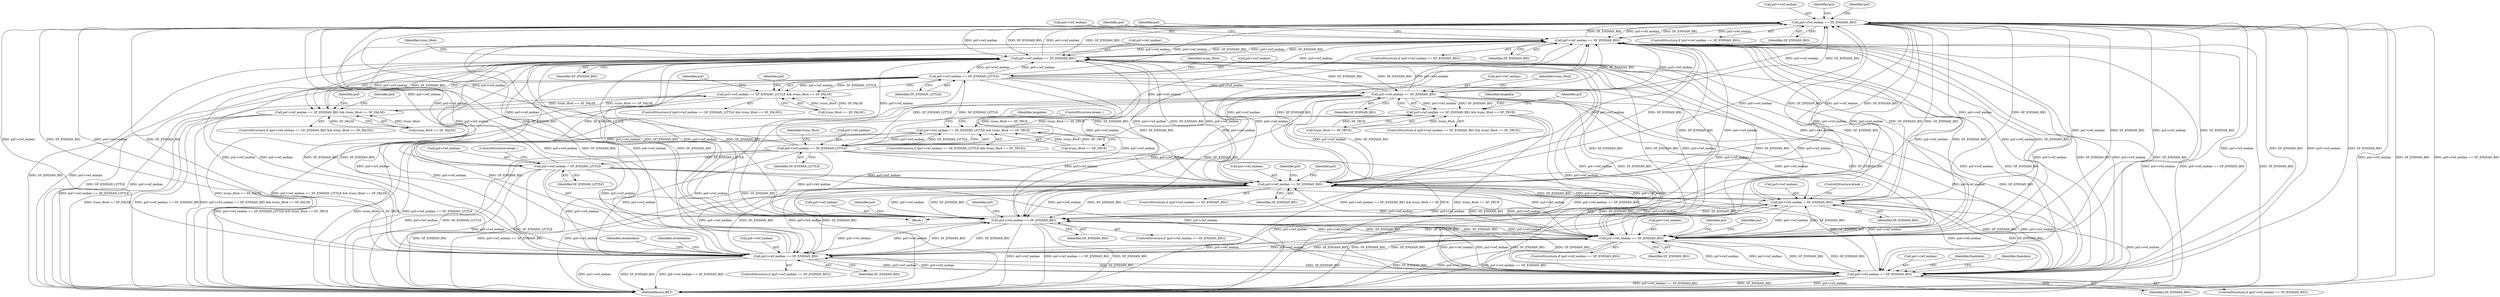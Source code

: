 digraph "0_libsndfile_708e996c87c5fae77b104ccfeb8f6db784c32074_17@pointer" {
"1000232" [label="(Call,psf->rwf_endian == SF_ENDIAN_BIG)"];
"1000578" [label="(Call,psf->rwf_endian == SF_ENDIAN_BIG)"];
"1000171" [label="(Call,psf->rwf_endian = SF_ENDIAN_LITTLE)"];
"1000296" [label="(Call,psf->rwf_endian == SF_ENDIAN_LITTLE)"];
"1000278" [label="(Call,psf->rwf_endian == SF_ENDIAN_BIG)"];
"1000314" [label="(Call,psf->rwf_endian == SF_ENDIAN_BIG)"];
"1000232" [label="(Call,psf->rwf_endian == SF_ENDIAN_BIG)"];
"1000178" [label="(Call,psf->rwf_endian = SF_ENDIAN_BIG)"];
"1000212" [label="(Call,psf->rwf_endian == SF_ENDIAN_BIG)"];
"1000367" [label="(Call,psf->rwf_endian == SF_ENDIAN_BIG)"];
"1000337" [label="(Call,psf->rwf_endian == SF_ENDIAN_LITTLE)"];
"1000417" [label="(Call,psf->rwf_endian == SF_ENDIAN_BIG)"];
"1000252" [label="(Call,psf->rwf_endian == SF_ENDIAN_BIG)"];
"1000495" [label="(Call,psf->rwf_endian == SF_ENDIAN_BIG)"];
"1000277" [label="(Call,psf->rwf_endian == SF_ENDIAN_BIG && trunc_8to4 == SF_FALSE)"];
"1000295" [label="(Call,psf->rwf_endian == SF_ENDIAN_LITTLE && trunc_8to4 == SF_FALSE)"];
"1000313" [label="(Call,psf->rwf_endian == SF_ENDIAN_BIG && trunc_8to4 == SF_TRUE)"];
"1000336" [label="(Call,psf->rwf_endian == SF_ENDIAN_LITTLE && trunc_8to4 == SF_TRUE)"];
"1000175" [label="(Identifier,SF_ENDIAN_LITTLE)"];
"1000343" [label="(Identifier,trunc_8to4)"];
"1000347" [label="(Identifier,longdata)"];
"1000437" [label="(Identifier,doubledata)"];
"1000338" [label="(Call,psf->rwf_endian)"];
"1000495" [label="(Call,psf->rwf_endian == SF_ENDIAN_BIG)"];
"1000264" [label="(Identifier,psf)"];
"1000183" [label="(ControlStructure,break ;)"];
"1000417" [label="(Call,psf->rwf_endian == SF_ENDIAN_BIG)"];
"1000577" [label="(ControlStructure,if (psf->rwf_endian == SF_ENDIAN_BIG))"];
"1000295" [label="(Call,psf->rwf_endian == SF_ENDIAN_LITTLE && trunc_8to4 == SF_FALSE)"];
"1000357" [label="(ControlStructure,break ;)"];
"1000423" [label="(Identifier,doubledata)"];
"1000253" [label="(Call,psf->rwf_endian)"];
"1000336" [label="(Call,psf->rwf_endian == SF_ENDIAN_LITTLE && trunc_8to4 == SF_TRUE)"];
"1000335" [label="(ControlStructure,if (psf->rwf_endian == SF_ENDIAN_LITTLE && trunc_8to4 == SF_TRUE))"];
"1000588" [label="(Identifier,psf)"];
"1000167" [label="(Block,)"];
"1000296" [label="(Call,psf->rwf_endian == SF_ENDIAN_LITTLE)"];
"1000176" [label="(ControlStructure,break ;)"];
"1000231" [label="(ControlStructure,if (psf->rwf_endian == SF_ENDIAN_BIG))"];
"1000501" [label="(Identifier,psf)"];
"1000182" [label="(Identifier,SF_ENDIAN_BIG)"];
"1000339" [label="(Identifier,psf)"];
"1000314" [label="(Call,psf->rwf_endian == SF_ENDIAN_BIG)"];
"1000233" [label="(Call,psf->rwf_endian)"];
"1000211" [label="(ControlStructure,if (psf->rwf_endian == SF_ENDIAN_BIG))"];
"1000278" [label="(Call,psf->rwf_endian == SF_ENDIAN_BIG)"];
"1000505" [label="(Identifier,psf)"];
"1000213" [label="(Call,psf->rwf_endian)"];
"1000306" [label="(Identifier,psf)"];
"1000251" [label="(ControlStructure,if (psf->rwf_endian == SF_ENDIAN_BIG))"];
"1000283" [label="(Call,trunc_8to4 == SF_FALSE)"];
"1000232" [label="(Call,psf->rwf_endian == SF_ENDIAN_BIG)"];
"1000298" [label="(Identifier,psf)"];
"1000178" [label="(Call,psf->rwf_endian = SF_ENDIAN_BIG)"];
"1000294" [label="(ControlStructure,if (psf->rwf_endian == SF_ENDIAN_LITTLE && trunc_8to4 == SF_FALSE))"];
"1000301" [label="(Call,trunc_8to4 == SF_FALSE)"];
"1000342" [label="(Call,trunc_8to4 == SF_TRUE)"];
"1000578" [label="(Call,psf->rwf_endian == SF_ENDIAN_BIG)"];
"1000499" [label="(Identifier,SF_ENDIAN_BIG)"];
"1000252" [label="(Call,psf->rwf_endian == SF_ENDIAN_BIG)"];
"1000368" [label="(Call,psf->rwf_endian)"];
"1000496" [label="(Call,psf->rwf_endian)"];
"1000236" [label="(Identifier,SF_ENDIAN_BIG)"];
"1000367" [label="(Call,psf->rwf_endian == SF_ENDIAN_BIG)"];
"1000239" [label="(Identifier,psf)"];
"1000244" [label="(Identifier,psf)"];
"1000171" [label="(Call,psf->rwf_endian = SF_ENDIAN_LITTLE)"];
"1000219" [label="(Identifier,psf)"];
"1000387" [label="(Identifier,floatdata)"];
"1000259" [label="(Identifier,psf)"];
"1000256" [label="(Identifier,SF_ENDIAN_BIG)"];
"1000337" [label="(Call,psf->rwf_endian == SF_ENDIAN_LITTLE)"];
"1000318" [label="(Identifier,SF_ENDIAN_BIG)"];
"1000279" [label="(Call,psf->rwf_endian)"];
"1000582" [label="(Identifier,SF_ENDIAN_BIG)"];
"1000282" [label="(Identifier,SF_ENDIAN_BIG)"];
"1000312" [label="(ControlStructure,if (psf->rwf_endian == SF_ENDIAN_BIG && trunc_8to4 == SF_TRUE))"];
"1000284" [label="(Identifier,trunc_8to4)"];
"1000313" [label="(Call,psf->rwf_endian == SF_ENDIAN_BIG && trunc_8to4 == SF_TRUE)"];
"1000315" [label="(Call,psf->rwf_endian)"];
"1000416" [label="(ControlStructure,if (psf->rwf_endian == SF_ENDIAN_BIG))"];
"1000300" [label="(Identifier,SF_ENDIAN_LITTLE)"];
"1000224" [label="(Identifier,psf)"];
"1000324" [label="(Identifier,longdata)"];
"1000216" [label="(Identifier,SF_ENDIAN_BIG)"];
"1000179" [label="(Call,psf->rwf_endian)"];
"1000302" [label="(Identifier,trunc_8to4)"];
"1000276" [label="(ControlStructure,if (psf->rwf_endian == SF_ENDIAN_BIG && trunc_8to4 == SF_FALSE))"];
"1000373" [label="(Identifier,floatdata)"];
"1000277" [label="(Call,psf->rwf_endian == SF_ENDIAN_BIG && trunc_8to4 == SF_FALSE)"];
"1000418" [label="(Call,psf->rwf_endian)"];
"1000316" [label="(Identifier,psf)"];
"1000421" [label="(Identifier,SF_ENDIAN_BIG)"];
"1000341" [label="(Identifier,SF_ENDIAN_LITTLE)"];
"1000371" [label="(Identifier,SF_ENDIAN_BIG)"];
"1000935" [label="(MethodReturn,RET)"];
"1000172" [label="(Call,psf->rwf_endian)"];
"1000584" [label="(Identifier,psf)"];
"1000212" [label="(Call,psf->rwf_endian == SF_ENDIAN_BIG)"];
"1000297" [label="(Call,psf->rwf_endian)"];
"1000319" [label="(Call,trunc_8to4 == SF_TRUE)"];
"1000494" [label="(ControlStructure,if (psf->rwf_endian == SF_ENDIAN_BIG))"];
"1000366" [label="(ControlStructure,if (psf->rwf_endian == SF_ENDIAN_BIG))"];
"1000320" [label="(Identifier,trunc_8to4)"];
"1000579" [label="(Call,psf->rwf_endian)"];
"1000288" [label="(Identifier,psf)"];
"1000232" -> "1000231"  [label="AST: "];
"1000232" -> "1000236"  [label="CFG: "];
"1000233" -> "1000232"  [label="AST: "];
"1000236" -> "1000232"  [label="AST: "];
"1000239" -> "1000232"  [label="CFG: "];
"1000244" -> "1000232"  [label="CFG: "];
"1000232" -> "1000935"  [label="DDG: psf->rwf_endian"];
"1000232" -> "1000935"  [label="DDG: SF_ENDIAN_BIG"];
"1000232" -> "1000935"  [label="DDG: psf->rwf_endian == SF_ENDIAN_BIG"];
"1000232" -> "1000178"  [label="DDG: SF_ENDIAN_BIG"];
"1000232" -> "1000212"  [label="DDG: psf->rwf_endian"];
"1000232" -> "1000212"  [label="DDG: SF_ENDIAN_BIG"];
"1000578" -> "1000232"  [label="DDG: psf->rwf_endian"];
"1000578" -> "1000232"  [label="DDG: SF_ENDIAN_BIG"];
"1000171" -> "1000232"  [label="DDG: psf->rwf_endian"];
"1000314" -> "1000232"  [label="DDG: psf->rwf_endian"];
"1000314" -> "1000232"  [label="DDG: SF_ENDIAN_BIG"];
"1000178" -> "1000232"  [label="DDG: psf->rwf_endian"];
"1000367" -> "1000232"  [label="DDG: psf->rwf_endian"];
"1000367" -> "1000232"  [label="DDG: SF_ENDIAN_BIG"];
"1000337" -> "1000232"  [label="DDG: psf->rwf_endian"];
"1000417" -> "1000232"  [label="DDG: psf->rwf_endian"];
"1000417" -> "1000232"  [label="DDG: SF_ENDIAN_BIG"];
"1000296" -> "1000232"  [label="DDG: psf->rwf_endian"];
"1000212" -> "1000232"  [label="DDG: psf->rwf_endian"];
"1000212" -> "1000232"  [label="DDG: SF_ENDIAN_BIG"];
"1000278" -> "1000232"  [label="DDG: psf->rwf_endian"];
"1000278" -> "1000232"  [label="DDG: SF_ENDIAN_BIG"];
"1000252" -> "1000232"  [label="DDG: psf->rwf_endian"];
"1000252" -> "1000232"  [label="DDG: SF_ENDIAN_BIG"];
"1000495" -> "1000232"  [label="DDG: psf->rwf_endian"];
"1000495" -> "1000232"  [label="DDG: SF_ENDIAN_BIG"];
"1000232" -> "1000252"  [label="DDG: psf->rwf_endian"];
"1000232" -> "1000252"  [label="DDG: SF_ENDIAN_BIG"];
"1000232" -> "1000278"  [label="DDG: psf->rwf_endian"];
"1000232" -> "1000278"  [label="DDG: SF_ENDIAN_BIG"];
"1000232" -> "1000367"  [label="DDG: psf->rwf_endian"];
"1000232" -> "1000367"  [label="DDG: SF_ENDIAN_BIG"];
"1000232" -> "1000417"  [label="DDG: psf->rwf_endian"];
"1000232" -> "1000417"  [label="DDG: SF_ENDIAN_BIG"];
"1000232" -> "1000495"  [label="DDG: psf->rwf_endian"];
"1000232" -> "1000495"  [label="DDG: SF_ENDIAN_BIG"];
"1000232" -> "1000578"  [label="DDG: psf->rwf_endian"];
"1000232" -> "1000578"  [label="DDG: SF_ENDIAN_BIG"];
"1000578" -> "1000577"  [label="AST: "];
"1000578" -> "1000582"  [label="CFG: "];
"1000579" -> "1000578"  [label="AST: "];
"1000582" -> "1000578"  [label="AST: "];
"1000584" -> "1000578"  [label="CFG: "];
"1000588" -> "1000578"  [label="CFG: "];
"1000578" -> "1000935"  [label="DDG: psf->rwf_endian"];
"1000578" -> "1000935"  [label="DDG: psf->rwf_endian == SF_ENDIAN_BIG"];
"1000578" -> "1000935"  [label="DDG: SF_ENDIAN_BIG"];
"1000578" -> "1000178"  [label="DDG: SF_ENDIAN_BIG"];
"1000578" -> "1000212"  [label="DDG: psf->rwf_endian"];
"1000578" -> "1000212"  [label="DDG: SF_ENDIAN_BIG"];
"1000578" -> "1000252"  [label="DDG: psf->rwf_endian"];
"1000578" -> "1000252"  [label="DDG: SF_ENDIAN_BIG"];
"1000578" -> "1000278"  [label="DDG: psf->rwf_endian"];
"1000578" -> "1000278"  [label="DDG: SF_ENDIAN_BIG"];
"1000578" -> "1000367"  [label="DDG: psf->rwf_endian"];
"1000578" -> "1000367"  [label="DDG: SF_ENDIAN_BIG"];
"1000578" -> "1000417"  [label="DDG: psf->rwf_endian"];
"1000578" -> "1000417"  [label="DDG: SF_ENDIAN_BIG"];
"1000578" -> "1000495"  [label="DDG: psf->rwf_endian"];
"1000578" -> "1000495"  [label="DDG: SF_ENDIAN_BIG"];
"1000171" -> "1000578"  [label="DDG: psf->rwf_endian"];
"1000314" -> "1000578"  [label="DDG: psf->rwf_endian"];
"1000314" -> "1000578"  [label="DDG: SF_ENDIAN_BIG"];
"1000178" -> "1000578"  [label="DDG: psf->rwf_endian"];
"1000367" -> "1000578"  [label="DDG: psf->rwf_endian"];
"1000367" -> "1000578"  [label="DDG: SF_ENDIAN_BIG"];
"1000337" -> "1000578"  [label="DDG: psf->rwf_endian"];
"1000417" -> "1000578"  [label="DDG: psf->rwf_endian"];
"1000417" -> "1000578"  [label="DDG: SF_ENDIAN_BIG"];
"1000296" -> "1000578"  [label="DDG: psf->rwf_endian"];
"1000212" -> "1000578"  [label="DDG: psf->rwf_endian"];
"1000212" -> "1000578"  [label="DDG: SF_ENDIAN_BIG"];
"1000278" -> "1000578"  [label="DDG: psf->rwf_endian"];
"1000278" -> "1000578"  [label="DDG: SF_ENDIAN_BIG"];
"1000252" -> "1000578"  [label="DDG: psf->rwf_endian"];
"1000252" -> "1000578"  [label="DDG: SF_ENDIAN_BIG"];
"1000495" -> "1000578"  [label="DDG: psf->rwf_endian"];
"1000495" -> "1000578"  [label="DDG: SF_ENDIAN_BIG"];
"1000171" -> "1000167"  [label="AST: "];
"1000171" -> "1000175"  [label="CFG: "];
"1000172" -> "1000171"  [label="AST: "];
"1000175" -> "1000171"  [label="AST: "];
"1000176" -> "1000171"  [label="CFG: "];
"1000171" -> "1000935"  [label="DDG: psf->rwf_endian"];
"1000171" -> "1000935"  [label="DDG: SF_ENDIAN_LITTLE"];
"1000296" -> "1000171"  [label="DDG: SF_ENDIAN_LITTLE"];
"1000337" -> "1000171"  [label="DDG: SF_ENDIAN_LITTLE"];
"1000171" -> "1000212"  [label="DDG: psf->rwf_endian"];
"1000171" -> "1000252"  [label="DDG: psf->rwf_endian"];
"1000171" -> "1000278"  [label="DDG: psf->rwf_endian"];
"1000171" -> "1000367"  [label="DDG: psf->rwf_endian"];
"1000171" -> "1000417"  [label="DDG: psf->rwf_endian"];
"1000171" -> "1000495"  [label="DDG: psf->rwf_endian"];
"1000296" -> "1000295"  [label="AST: "];
"1000296" -> "1000300"  [label="CFG: "];
"1000297" -> "1000296"  [label="AST: "];
"1000300" -> "1000296"  [label="AST: "];
"1000302" -> "1000296"  [label="CFG: "];
"1000295" -> "1000296"  [label="CFG: "];
"1000296" -> "1000935"  [label="DDG: SF_ENDIAN_LITTLE"];
"1000296" -> "1000935"  [label="DDG: psf->rwf_endian"];
"1000296" -> "1000212"  [label="DDG: psf->rwf_endian"];
"1000296" -> "1000252"  [label="DDG: psf->rwf_endian"];
"1000296" -> "1000278"  [label="DDG: psf->rwf_endian"];
"1000296" -> "1000295"  [label="DDG: psf->rwf_endian"];
"1000296" -> "1000295"  [label="DDG: SF_ENDIAN_LITTLE"];
"1000278" -> "1000296"  [label="DDG: psf->rwf_endian"];
"1000337" -> "1000296"  [label="DDG: SF_ENDIAN_LITTLE"];
"1000296" -> "1000314"  [label="DDG: psf->rwf_endian"];
"1000296" -> "1000337"  [label="DDG: SF_ENDIAN_LITTLE"];
"1000296" -> "1000367"  [label="DDG: psf->rwf_endian"];
"1000296" -> "1000417"  [label="DDG: psf->rwf_endian"];
"1000296" -> "1000495"  [label="DDG: psf->rwf_endian"];
"1000278" -> "1000277"  [label="AST: "];
"1000278" -> "1000282"  [label="CFG: "];
"1000279" -> "1000278"  [label="AST: "];
"1000282" -> "1000278"  [label="AST: "];
"1000284" -> "1000278"  [label="CFG: "];
"1000277" -> "1000278"  [label="CFG: "];
"1000278" -> "1000935"  [label="DDG: SF_ENDIAN_BIG"];
"1000278" -> "1000935"  [label="DDG: psf->rwf_endian"];
"1000278" -> "1000178"  [label="DDG: SF_ENDIAN_BIG"];
"1000278" -> "1000212"  [label="DDG: psf->rwf_endian"];
"1000278" -> "1000212"  [label="DDG: SF_ENDIAN_BIG"];
"1000278" -> "1000252"  [label="DDG: psf->rwf_endian"];
"1000278" -> "1000252"  [label="DDG: SF_ENDIAN_BIG"];
"1000278" -> "1000277"  [label="DDG: psf->rwf_endian"];
"1000278" -> "1000277"  [label="DDG: SF_ENDIAN_BIG"];
"1000314" -> "1000278"  [label="DDG: psf->rwf_endian"];
"1000314" -> "1000278"  [label="DDG: SF_ENDIAN_BIG"];
"1000178" -> "1000278"  [label="DDG: psf->rwf_endian"];
"1000367" -> "1000278"  [label="DDG: psf->rwf_endian"];
"1000367" -> "1000278"  [label="DDG: SF_ENDIAN_BIG"];
"1000337" -> "1000278"  [label="DDG: psf->rwf_endian"];
"1000417" -> "1000278"  [label="DDG: psf->rwf_endian"];
"1000417" -> "1000278"  [label="DDG: SF_ENDIAN_BIG"];
"1000212" -> "1000278"  [label="DDG: psf->rwf_endian"];
"1000212" -> "1000278"  [label="DDG: SF_ENDIAN_BIG"];
"1000252" -> "1000278"  [label="DDG: psf->rwf_endian"];
"1000252" -> "1000278"  [label="DDG: SF_ENDIAN_BIG"];
"1000495" -> "1000278"  [label="DDG: psf->rwf_endian"];
"1000495" -> "1000278"  [label="DDG: SF_ENDIAN_BIG"];
"1000278" -> "1000314"  [label="DDG: SF_ENDIAN_BIG"];
"1000278" -> "1000367"  [label="DDG: psf->rwf_endian"];
"1000278" -> "1000367"  [label="DDG: SF_ENDIAN_BIG"];
"1000278" -> "1000417"  [label="DDG: psf->rwf_endian"];
"1000278" -> "1000417"  [label="DDG: SF_ENDIAN_BIG"];
"1000278" -> "1000495"  [label="DDG: psf->rwf_endian"];
"1000278" -> "1000495"  [label="DDG: SF_ENDIAN_BIG"];
"1000314" -> "1000313"  [label="AST: "];
"1000314" -> "1000318"  [label="CFG: "];
"1000315" -> "1000314"  [label="AST: "];
"1000318" -> "1000314"  [label="AST: "];
"1000320" -> "1000314"  [label="CFG: "];
"1000313" -> "1000314"  [label="CFG: "];
"1000314" -> "1000935"  [label="DDG: psf->rwf_endian"];
"1000314" -> "1000935"  [label="DDG: SF_ENDIAN_BIG"];
"1000314" -> "1000178"  [label="DDG: SF_ENDIAN_BIG"];
"1000314" -> "1000212"  [label="DDG: psf->rwf_endian"];
"1000314" -> "1000212"  [label="DDG: SF_ENDIAN_BIG"];
"1000314" -> "1000252"  [label="DDG: psf->rwf_endian"];
"1000314" -> "1000252"  [label="DDG: SF_ENDIAN_BIG"];
"1000314" -> "1000313"  [label="DDG: psf->rwf_endian"];
"1000314" -> "1000313"  [label="DDG: SF_ENDIAN_BIG"];
"1000314" -> "1000337"  [label="DDG: psf->rwf_endian"];
"1000314" -> "1000367"  [label="DDG: psf->rwf_endian"];
"1000314" -> "1000367"  [label="DDG: SF_ENDIAN_BIG"];
"1000314" -> "1000417"  [label="DDG: psf->rwf_endian"];
"1000314" -> "1000417"  [label="DDG: SF_ENDIAN_BIG"];
"1000314" -> "1000495"  [label="DDG: psf->rwf_endian"];
"1000314" -> "1000495"  [label="DDG: SF_ENDIAN_BIG"];
"1000178" -> "1000167"  [label="AST: "];
"1000178" -> "1000182"  [label="CFG: "];
"1000179" -> "1000178"  [label="AST: "];
"1000182" -> "1000178"  [label="AST: "];
"1000183" -> "1000178"  [label="CFG: "];
"1000178" -> "1000935"  [label="DDG: SF_ENDIAN_BIG"];
"1000178" -> "1000935"  [label="DDG: psf->rwf_endian"];
"1000212" -> "1000178"  [label="DDG: SF_ENDIAN_BIG"];
"1000495" -> "1000178"  [label="DDG: SF_ENDIAN_BIG"];
"1000417" -> "1000178"  [label="DDG: SF_ENDIAN_BIG"];
"1000252" -> "1000178"  [label="DDG: SF_ENDIAN_BIG"];
"1000367" -> "1000178"  [label="DDG: SF_ENDIAN_BIG"];
"1000178" -> "1000212"  [label="DDG: psf->rwf_endian"];
"1000178" -> "1000252"  [label="DDG: psf->rwf_endian"];
"1000178" -> "1000367"  [label="DDG: psf->rwf_endian"];
"1000178" -> "1000417"  [label="DDG: psf->rwf_endian"];
"1000178" -> "1000495"  [label="DDG: psf->rwf_endian"];
"1000212" -> "1000211"  [label="AST: "];
"1000212" -> "1000216"  [label="CFG: "];
"1000213" -> "1000212"  [label="AST: "];
"1000216" -> "1000212"  [label="AST: "];
"1000219" -> "1000212"  [label="CFG: "];
"1000224" -> "1000212"  [label="CFG: "];
"1000212" -> "1000935"  [label="DDG: SF_ENDIAN_BIG"];
"1000212" -> "1000935"  [label="DDG: psf->rwf_endian == SF_ENDIAN_BIG"];
"1000212" -> "1000935"  [label="DDG: psf->rwf_endian"];
"1000367" -> "1000212"  [label="DDG: psf->rwf_endian"];
"1000367" -> "1000212"  [label="DDG: SF_ENDIAN_BIG"];
"1000337" -> "1000212"  [label="DDG: psf->rwf_endian"];
"1000417" -> "1000212"  [label="DDG: psf->rwf_endian"];
"1000417" -> "1000212"  [label="DDG: SF_ENDIAN_BIG"];
"1000252" -> "1000212"  [label="DDG: psf->rwf_endian"];
"1000252" -> "1000212"  [label="DDG: SF_ENDIAN_BIG"];
"1000495" -> "1000212"  [label="DDG: psf->rwf_endian"];
"1000495" -> "1000212"  [label="DDG: SF_ENDIAN_BIG"];
"1000212" -> "1000252"  [label="DDG: psf->rwf_endian"];
"1000212" -> "1000252"  [label="DDG: SF_ENDIAN_BIG"];
"1000212" -> "1000367"  [label="DDG: psf->rwf_endian"];
"1000212" -> "1000367"  [label="DDG: SF_ENDIAN_BIG"];
"1000212" -> "1000417"  [label="DDG: psf->rwf_endian"];
"1000212" -> "1000417"  [label="DDG: SF_ENDIAN_BIG"];
"1000212" -> "1000495"  [label="DDG: psf->rwf_endian"];
"1000212" -> "1000495"  [label="DDG: SF_ENDIAN_BIG"];
"1000367" -> "1000366"  [label="AST: "];
"1000367" -> "1000371"  [label="CFG: "];
"1000368" -> "1000367"  [label="AST: "];
"1000371" -> "1000367"  [label="AST: "];
"1000373" -> "1000367"  [label="CFG: "];
"1000387" -> "1000367"  [label="CFG: "];
"1000367" -> "1000935"  [label="DDG: psf->rwf_endian"];
"1000367" -> "1000935"  [label="DDG: psf->rwf_endian == SF_ENDIAN_BIG"];
"1000367" -> "1000935"  [label="DDG: SF_ENDIAN_BIG"];
"1000367" -> "1000252"  [label="DDG: psf->rwf_endian"];
"1000367" -> "1000252"  [label="DDG: SF_ENDIAN_BIG"];
"1000337" -> "1000367"  [label="DDG: psf->rwf_endian"];
"1000417" -> "1000367"  [label="DDG: psf->rwf_endian"];
"1000417" -> "1000367"  [label="DDG: SF_ENDIAN_BIG"];
"1000252" -> "1000367"  [label="DDG: psf->rwf_endian"];
"1000252" -> "1000367"  [label="DDG: SF_ENDIAN_BIG"];
"1000495" -> "1000367"  [label="DDG: psf->rwf_endian"];
"1000495" -> "1000367"  [label="DDG: SF_ENDIAN_BIG"];
"1000367" -> "1000417"  [label="DDG: psf->rwf_endian"];
"1000367" -> "1000417"  [label="DDG: SF_ENDIAN_BIG"];
"1000367" -> "1000495"  [label="DDG: psf->rwf_endian"];
"1000367" -> "1000495"  [label="DDG: SF_ENDIAN_BIG"];
"1000337" -> "1000336"  [label="AST: "];
"1000337" -> "1000341"  [label="CFG: "];
"1000338" -> "1000337"  [label="AST: "];
"1000341" -> "1000337"  [label="AST: "];
"1000343" -> "1000337"  [label="CFG: "];
"1000336" -> "1000337"  [label="CFG: "];
"1000337" -> "1000935"  [label="DDG: psf->rwf_endian"];
"1000337" -> "1000935"  [label="DDG: SF_ENDIAN_LITTLE"];
"1000337" -> "1000252"  [label="DDG: psf->rwf_endian"];
"1000337" -> "1000336"  [label="DDG: psf->rwf_endian"];
"1000337" -> "1000336"  [label="DDG: SF_ENDIAN_LITTLE"];
"1000337" -> "1000417"  [label="DDG: psf->rwf_endian"];
"1000337" -> "1000495"  [label="DDG: psf->rwf_endian"];
"1000417" -> "1000416"  [label="AST: "];
"1000417" -> "1000421"  [label="CFG: "];
"1000418" -> "1000417"  [label="AST: "];
"1000421" -> "1000417"  [label="AST: "];
"1000423" -> "1000417"  [label="CFG: "];
"1000437" -> "1000417"  [label="CFG: "];
"1000417" -> "1000935"  [label="DDG: psf->rwf_endian"];
"1000417" -> "1000935"  [label="DDG: psf->rwf_endian == SF_ENDIAN_BIG"];
"1000417" -> "1000935"  [label="DDG: SF_ENDIAN_BIG"];
"1000417" -> "1000252"  [label="DDG: psf->rwf_endian"];
"1000417" -> "1000252"  [label="DDG: SF_ENDIAN_BIG"];
"1000252" -> "1000417"  [label="DDG: psf->rwf_endian"];
"1000252" -> "1000417"  [label="DDG: SF_ENDIAN_BIG"];
"1000495" -> "1000417"  [label="DDG: psf->rwf_endian"];
"1000495" -> "1000417"  [label="DDG: SF_ENDIAN_BIG"];
"1000417" -> "1000495"  [label="DDG: psf->rwf_endian"];
"1000417" -> "1000495"  [label="DDG: SF_ENDIAN_BIG"];
"1000252" -> "1000251"  [label="AST: "];
"1000252" -> "1000256"  [label="CFG: "];
"1000253" -> "1000252"  [label="AST: "];
"1000256" -> "1000252"  [label="AST: "];
"1000259" -> "1000252"  [label="CFG: "];
"1000264" -> "1000252"  [label="CFG: "];
"1000252" -> "1000935"  [label="DDG: psf->rwf_endian"];
"1000252" -> "1000935"  [label="DDG: psf->rwf_endian == SF_ENDIAN_BIG"];
"1000252" -> "1000935"  [label="DDG: SF_ENDIAN_BIG"];
"1000495" -> "1000252"  [label="DDG: psf->rwf_endian"];
"1000495" -> "1000252"  [label="DDG: SF_ENDIAN_BIG"];
"1000252" -> "1000495"  [label="DDG: psf->rwf_endian"];
"1000252" -> "1000495"  [label="DDG: SF_ENDIAN_BIG"];
"1000495" -> "1000494"  [label="AST: "];
"1000495" -> "1000499"  [label="CFG: "];
"1000496" -> "1000495"  [label="AST: "];
"1000499" -> "1000495"  [label="AST: "];
"1000501" -> "1000495"  [label="CFG: "];
"1000505" -> "1000495"  [label="CFG: "];
"1000495" -> "1000935"  [label="DDG: psf->rwf_endian"];
"1000495" -> "1000935"  [label="DDG: psf->rwf_endian == SF_ENDIAN_BIG"];
"1000495" -> "1000935"  [label="DDG: SF_ENDIAN_BIG"];
"1000277" -> "1000276"  [label="AST: "];
"1000277" -> "1000283"  [label="CFG: "];
"1000283" -> "1000277"  [label="AST: "];
"1000288" -> "1000277"  [label="CFG: "];
"1000298" -> "1000277"  [label="CFG: "];
"1000277" -> "1000935"  [label="DDG: psf->rwf_endian == SF_ENDIAN_BIG"];
"1000277" -> "1000935"  [label="DDG: psf->rwf_endian == SF_ENDIAN_BIG && trunc_8to4 == SF_FALSE"];
"1000277" -> "1000935"  [label="DDG: trunc_8to4 == SF_FALSE"];
"1000283" -> "1000277"  [label="DDG: trunc_8to4"];
"1000283" -> "1000277"  [label="DDG: SF_FALSE"];
"1000295" -> "1000277"  [label="DDG: trunc_8to4 == SF_FALSE"];
"1000277" -> "1000295"  [label="DDG: trunc_8to4 == SF_FALSE"];
"1000295" -> "1000294"  [label="AST: "];
"1000295" -> "1000301"  [label="CFG: "];
"1000301" -> "1000295"  [label="AST: "];
"1000306" -> "1000295"  [label="CFG: "];
"1000316" -> "1000295"  [label="CFG: "];
"1000295" -> "1000935"  [label="DDG: psf->rwf_endian == SF_ENDIAN_LITTLE"];
"1000295" -> "1000935"  [label="DDG: trunc_8to4 == SF_FALSE"];
"1000295" -> "1000935"  [label="DDG: psf->rwf_endian == SF_ENDIAN_LITTLE && trunc_8to4 == SF_FALSE"];
"1000301" -> "1000295"  [label="DDG: trunc_8to4"];
"1000301" -> "1000295"  [label="DDG: SF_FALSE"];
"1000313" -> "1000312"  [label="AST: "];
"1000313" -> "1000319"  [label="CFG: "];
"1000319" -> "1000313"  [label="AST: "];
"1000324" -> "1000313"  [label="CFG: "];
"1000339" -> "1000313"  [label="CFG: "];
"1000313" -> "1000935"  [label="DDG: psf->rwf_endian == SF_ENDIAN_BIG && trunc_8to4 == SF_TRUE"];
"1000313" -> "1000935"  [label="DDG: trunc_8to4 == SF_TRUE"];
"1000313" -> "1000935"  [label="DDG: psf->rwf_endian == SF_ENDIAN_BIG"];
"1000319" -> "1000313"  [label="DDG: trunc_8to4"];
"1000319" -> "1000313"  [label="DDG: SF_TRUE"];
"1000336" -> "1000313"  [label="DDG: trunc_8to4 == SF_TRUE"];
"1000313" -> "1000336"  [label="DDG: trunc_8to4 == SF_TRUE"];
"1000336" -> "1000335"  [label="AST: "];
"1000336" -> "1000342"  [label="CFG: "];
"1000342" -> "1000336"  [label="AST: "];
"1000347" -> "1000336"  [label="CFG: "];
"1000357" -> "1000336"  [label="CFG: "];
"1000336" -> "1000935"  [label="DDG: psf->rwf_endian == SF_ENDIAN_LITTLE && trunc_8to4 == SF_TRUE"];
"1000336" -> "1000935"  [label="DDG: trunc_8to4 == SF_TRUE"];
"1000336" -> "1000935"  [label="DDG: psf->rwf_endian == SF_ENDIAN_LITTLE"];
"1000342" -> "1000336"  [label="DDG: trunc_8to4"];
"1000342" -> "1000336"  [label="DDG: SF_TRUE"];
}
